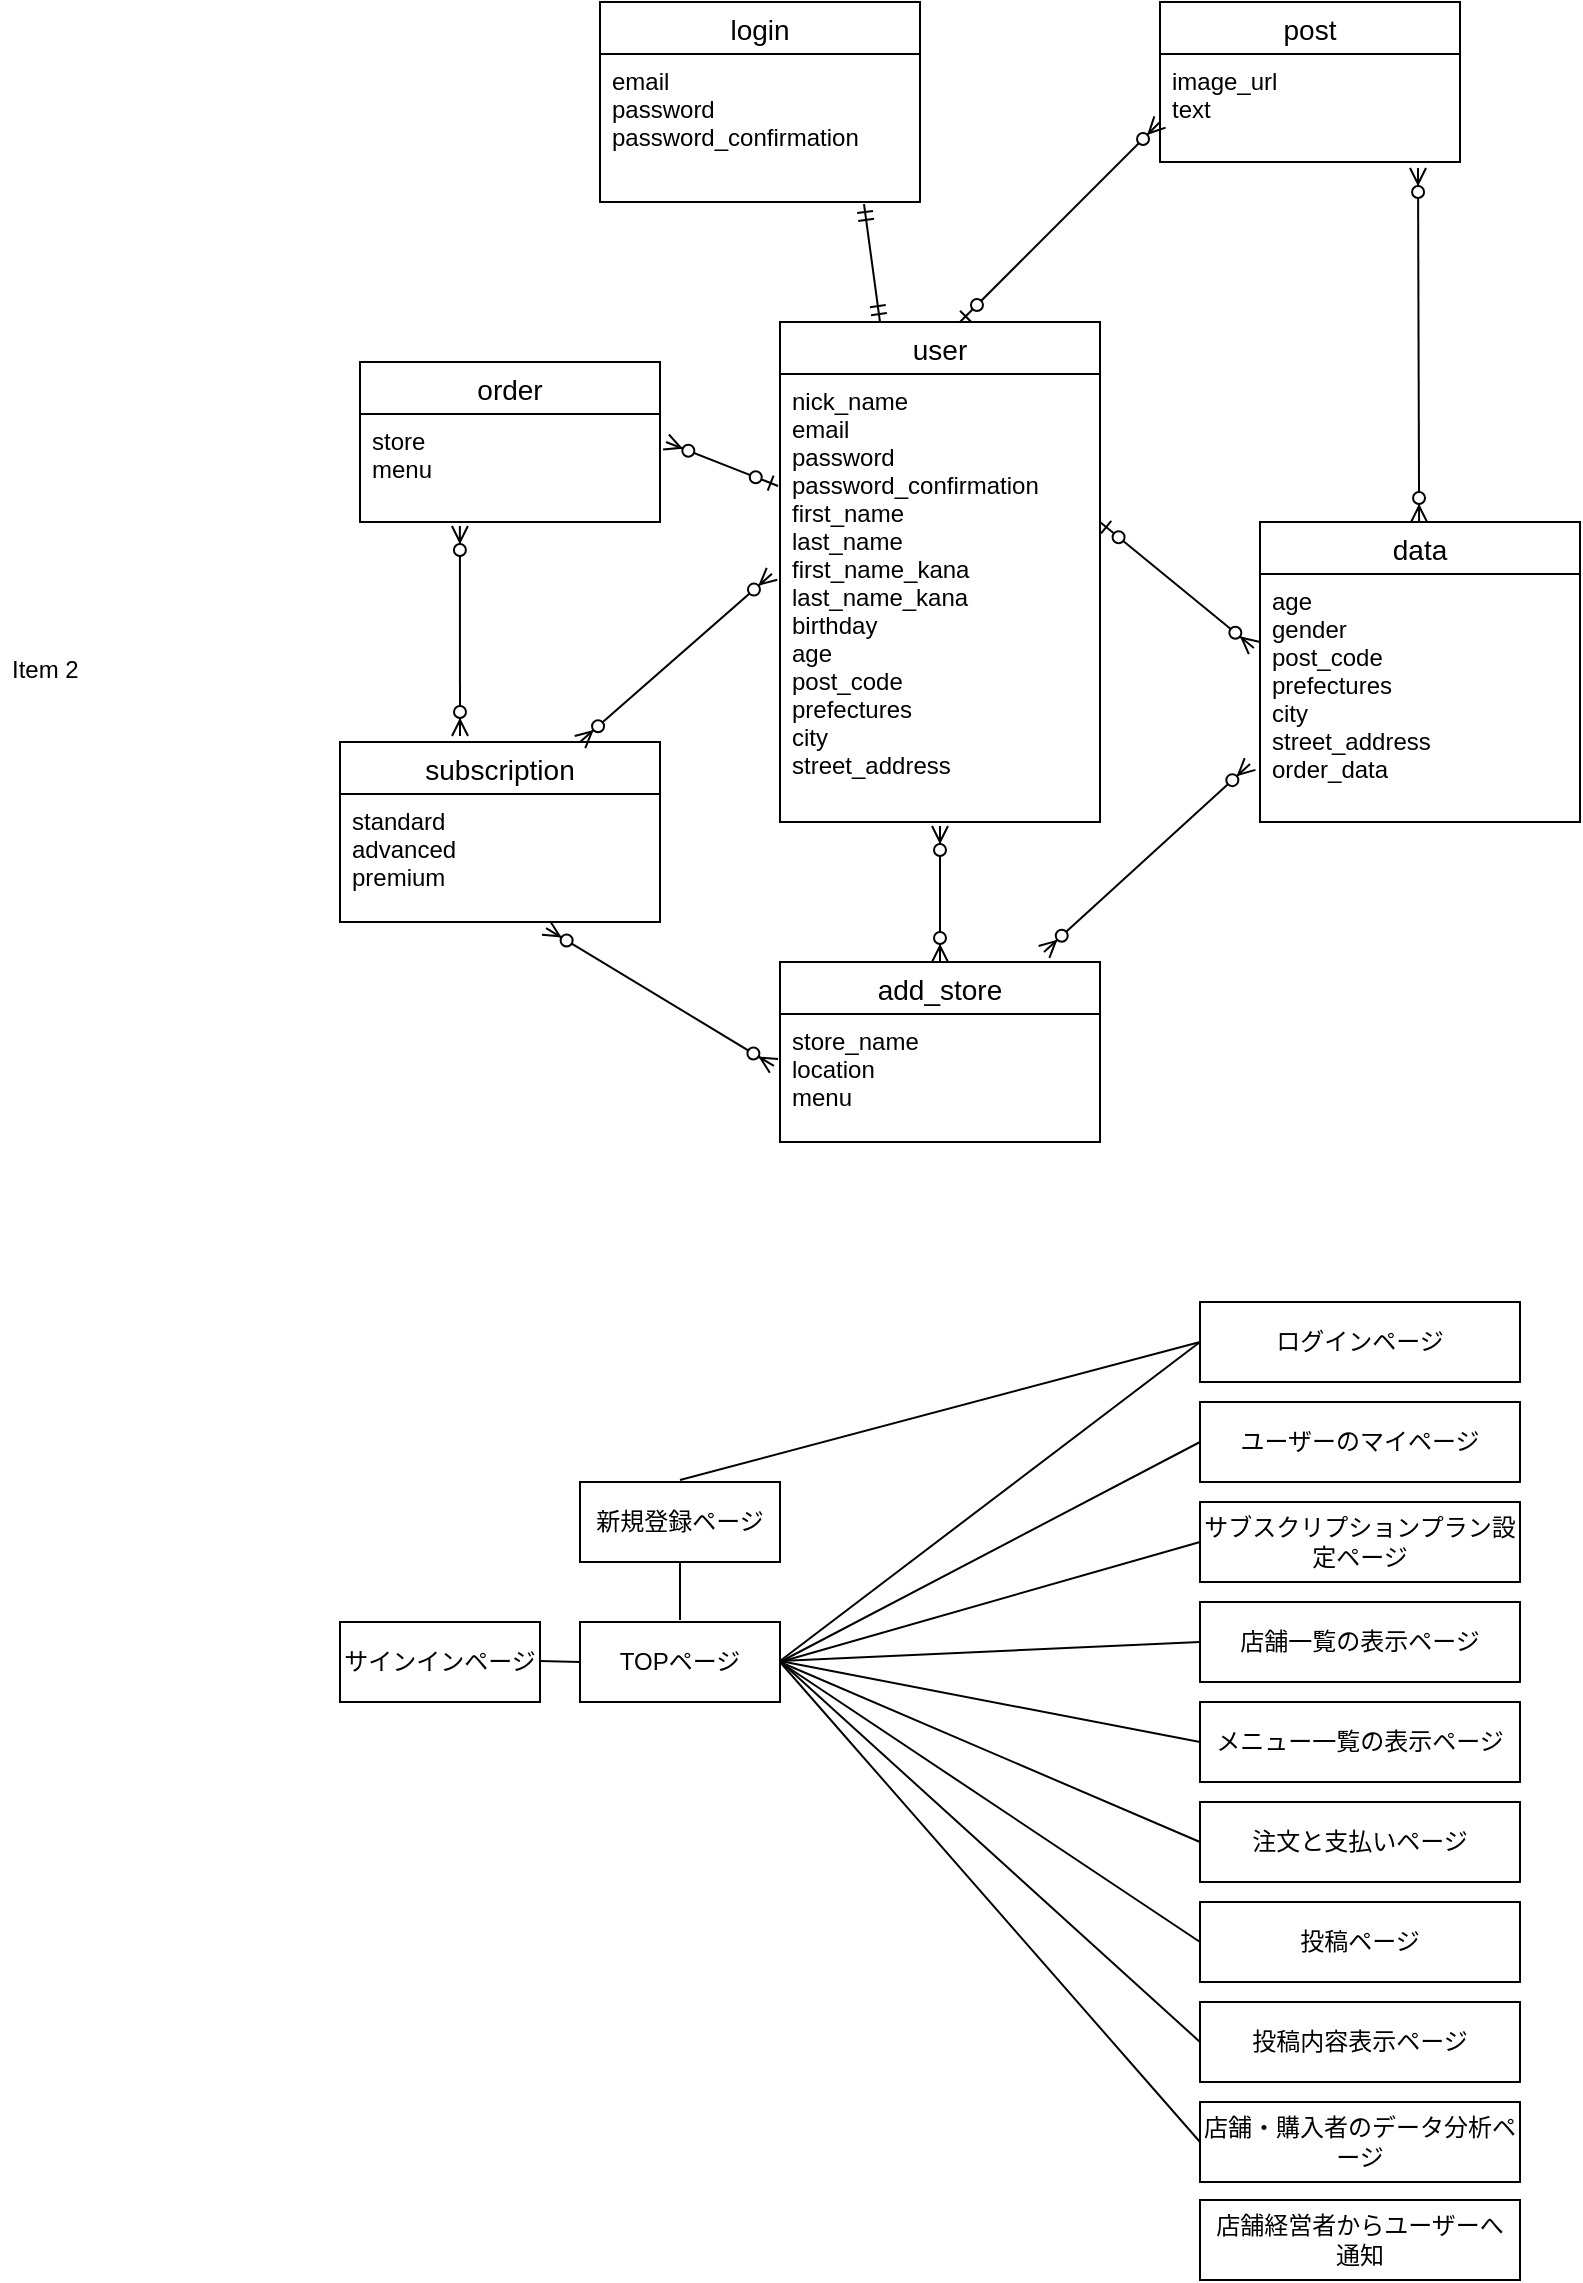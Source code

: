 <mxfile>
    <diagram id="eQgt99fMOz25bY5gY6SI" name="ページ1">
        <mxGraphModel dx="1468" dy="647" grid="1" gridSize="10" guides="1" tooltips="1" connect="1" arrows="1" fold="1" page="1" pageScale="1" pageWidth="827" pageHeight="1169" math="0" shadow="0">
            <root>
                <mxCell id="0"/>
                <mxCell id="1" parent="0"/>
                <mxCell id="2" value="post" style="swimlane;fontStyle=0;childLayout=stackLayout;horizontal=1;startSize=26;horizontalStack=0;resizeParent=1;resizeParentMax=0;resizeLast=0;collapsible=1;marginBottom=0;align=center;fontSize=14;" vertex="1" parent="1">
                    <mxGeometry x="540" y="30" width="150" height="80" as="geometry"/>
                </mxCell>
                <mxCell id="5" value="image_url    &#10;text    &#10;&#10;" style="text;strokeColor=none;fillColor=none;spacingLeft=4;spacingRight=4;overflow=hidden;rotatable=0;points=[[0,0.5],[1,0.5]];portConstraint=eastwest;fontSize=12;" vertex="1" parent="2">
                    <mxGeometry y="26" width="150" height="54" as="geometry"/>
                </mxCell>
                <mxCell id="6" value="login" style="swimlane;fontStyle=0;childLayout=stackLayout;horizontal=1;startSize=26;horizontalStack=0;resizeParent=1;resizeParentMax=0;resizeLast=0;collapsible=1;marginBottom=0;align=center;fontSize=14;" vertex="1" parent="1">
                    <mxGeometry x="260" y="30" width="160" height="100" as="geometry"/>
                </mxCell>
                <mxCell id="9" value="email    &#10;password    &#10;password_confirmation&#10;" style="text;strokeColor=none;fillColor=none;spacingLeft=4;spacingRight=4;overflow=hidden;rotatable=0;points=[[0,0.5],[1,0.5]];portConstraint=eastwest;fontSize=12;" vertex="1" parent="6">
                    <mxGeometry y="26" width="160" height="74" as="geometry"/>
                </mxCell>
                <mxCell id="10" value="user" style="swimlane;fontStyle=0;childLayout=stackLayout;horizontal=1;startSize=26;horizontalStack=0;resizeParent=1;resizeParentMax=0;resizeLast=0;collapsible=1;marginBottom=0;align=center;fontSize=14;" vertex="1" parent="1">
                    <mxGeometry x="350" y="190" width="160" height="250" as="geometry"/>
                </mxCell>
                <mxCell id="13" value="nick_name&#10;email&#10;password&#10;password_confirmation&#10;first_name&#10;last_name&#10;first_name_kana&#10;last_name_kana&#10;birthday    &#10;age    &#10;post_code    &#10;prefectures    &#10;city    &#10;street_address&#10;" style="text;strokeColor=none;fillColor=none;spacingLeft=4;spacingRight=4;overflow=hidden;rotatable=0;points=[[0,0.5],[1,0.5]];portConstraint=eastwest;fontSize=12;" vertex="1" parent="10">
                    <mxGeometry y="26" width="160" height="224" as="geometry"/>
                </mxCell>
                <mxCell id="14" value="add_store" style="swimlane;fontStyle=0;childLayout=stackLayout;horizontal=1;startSize=26;horizontalStack=0;resizeParent=1;resizeParentMax=0;resizeLast=0;collapsible=1;marginBottom=0;align=center;fontSize=14;" vertex="1" parent="1">
                    <mxGeometry x="350" y="510" width="160" height="90" as="geometry"/>
                </mxCell>
                <mxCell id="17" value="store_name    &#10;location    &#10;menu&#10;" style="text;strokeColor=none;fillColor=none;spacingLeft=4;spacingRight=4;overflow=hidden;rotatable=0;points=[[0,0.5],[1,0.5]];portConstraint=eastwest;fontSize=12;" vertex="1" parent="14">
                    <mxGeometry y="26" width="160" height="64" as="geometry"/>
                </mxCell>
                <mxCell id="18" value="subscription" style="swimlane;fontStyle=0;childLayout=stackLayout;horizontal=1;startSize=26;horizontalStack=0;resizeParent=1;resizeParentMax=0;resizeLast=0;collapsible=1;marginBottom=0;align=center;fontSize=14;" vertex="1" parent="1">
                    <mxGeometry x="130" y="400" width="160" height="90" as="geometry"/>
                </mxCell>
                <mxCell id="21" value="standard    &#10;advanced    &#10;premium&#10;" style="text;strokeColor=none;fillColor=none;spacingLeft=4;spacingRight=4;overflow=hidden;rotatable=0;points=[[0,0.5],[1,0.5]];portConstraint=eastwest;fontSize=12;" vertex="1" parent="18">
                    <mxGeometry y="26" width="160" height="64" as="geometry"/>
                </mxCell>
                <mxCell id="22" value="data" style="swimlane;fontStyle=0;childLayout=stackLayout;horizontal=1;startSize=26;horizontalStack=0;resizeParent=1;resizeParentMax=0;resizeLast=0;collapsible=1;marginBottom=0;align=center;fontSize=14;" vertex="1" parent="1">
                    <mxGeometry x="590" y="290" width="160" height="150" as="geometry"/>
                </mxCell>
                <mxCell id="25" value="age    &#10;gender    &#10;post_code    &#10;prefectures    &#10;city    &#10;street_address&#10;order_data" style="text;strokeColor=none;fillColor=none;spacingLeft=4;spacingRight=4;overflow=hidden;rotatable=0;points=[[0,0.5],[1,0.5]];portConstraint=eastwest;fontSize=12;" vertex="1" parent="22">
                    <mxGeometry y="26" width="160" height="124" as="geometry"/>
                </mxCell>
                <mxCell id="26" value="order" style="swimlane;fontStyle=0;childLayout=stackLayout;horizontal=1;startSize=26;horizontalStack=0;resizeParent=1;resizeParentMax=0;resizeLast=0;collapsible=1;marginBottom=0;align=center;fontSize=14;" vertex="1" parent="1">
                    <mxGeometry x="140" y="210" width="150" height="80" as="geometry"/>
                </mxCell>
                <mxCell id="29" value="store      &#10;menu  &#10;&#10;" style="text;strokeColor=none;fillColor=none;spacingLeft=4;spacingRight=4;overflow=hidden;rotatable=0;points=[[0,0.5],[1,0.5]];portConstraint=eastwest;fontSize=12;" vertex="1" parent="26">
                    <mxGeometry y="26" width="150" height="54" as="geometry"/>
                </mxCell>
                <mxCell id="28" value="Item 2" style="text;strokeColor=none;fillColor=none;spacingLeft=4;spacingRight=4;overflow=hidden;rotatable=0;points=[[0,0.5],[1,0.5]];portConstraint=eastwest;fontSize=12;" vertex="1" parent="1">
                    <mxGeometry x="-40" y="350" width="160" height="30" as="geometry"/>
                </mxCell>
                <mxCell id="30" value="" style="fontSize=12;html=1;endArrow=ERmandOne;startArrow=ERmandOne;entryX=0.825;entryY=1.014;entryDx=0;entryDy=0;entryPerimeter=0;" edge="1" parent="1" target="9">
                    <mxGeometry width="100" height="100" relative="1" as="geometry">
                        <mxPoint x="400" y="190" as="sourcePoint"/>
                        <mxPoint x="500" y="90" as="targetPoint"/>
                    </mxGeometry>
                </mxCell>
                <mxCell id="32" value="" style="fontSize=12;html=1;endArrow=ERzeroToMany;endFill=1;startArrow=ERzeroToMany;entryX=0.333;entryY=1.037;entryDx=0;entryDy=0;entryPerimeter=0;exitX=0.375;exitY=-0.033;exitDx=0;exitDy=0;exitPerimeter=0;" edge="1" parent="1" source="18" target="29">
                    <mxGeometry width="100" height="100" relative="1" as="geometry">
                        <mxPoint x="190" y="390" as="sourcePoint"/>
                        <mxPoint x="190" y="300" as="targetPoint"/>
                    </mxGeometry>
                </mxCell>
                <mxCell id="33" value="" style="fontSize=12;html=1;endArrow=ERzeroToMany;endFill=1;startArrow=ERzeroToMany;entryX=-0.025;entryY=0.446;entryDx=0;entryDy=0;entryPerimeter=0;exitX=0.75;exitY=0;exitDx=0;exitDy=0;" edge="1" parent="1" source="18" target="13">
                    <mxGeometry width="100" height="100" relative="1" as="geometry">
                        <mxPoint x="250" y="390" as="sourcePoint"/>
                        <mxPoint x="250.0" y="294.968" as="targetPoint"/>
                    </mxGeometry>
                </mxCell>
                <mxCell id="34" value="" style="fontSize=12;html=1;endArrow=ERzeroToMany;endFill=1;startArrow=ERzeroToMany;entryX=0.5;entryY=1.009;entryDx=0;entryDy=0;entryPerimeter=0;" edge="1" parent="1" target="13">
                    <mxGeometry width="100" height="100" relative="1" as="geometry">
                        <mxPoint x="430" y="510" as="sourcePoint"/>
                        <mxPoint x="429.5" y="449.998" as="targetPoint"/>
                    </mxGeometry>
                </mxCell>
                <mxCell id="35" value="" style="fontSize=12;html=1;endArrow=ERzeroToMany;endFill=1;startArrow=ERzeroToMany;exitX=0.375;exitY=-0.033;exitDx=0;exitDy=0;exitPerimeter=0;entryX=0.86;entryY=1.056;entryDx=0;entryDy=0;entryPerimeter=0;" edge="1" parent="1" target="5">
                    <mxGeometry width="100" height="100" relative="1" as="geometry">
                        <mxPoint x="669.55" y="290" as="sourcePoint"/>
                        <mxPoint x="670" y="120" as="targetPoint"/>
                    </mxGeometry>
                </mxCell>
                <mxCell id="36" value="" style="fontSize=12;html=1;endArrow=ERzeroToMany;endFill=1;startArrow=ERzeroToMany;entryX=-0.031;entryY=0.766;entryDx=0;entryDy=0;entryPerimeter=0;exitX=0.825;exitY=-0.056;exitDx=0;exitDy=0;exitPerimeter=0;" edge="1" parent="1" source="14" target="25">
                    <mxGeometry width="100" height="100" relative="1" as="geometry">
                        <mxPoint x="490" y="500" as="sourcePoint"/>
                        <mxPoint x="570" y="404.968" as="targetPoint"/>
                    </mxGeometry>
                </mxCell>
                <mxCell id="37" value="" style="fontSize=12;html=1;endArrow=ERzeroToMany;endFill=1;startArrow=ERzeroToMany;exitX=-0.019;exitY=0.406;exitDx=0;exitDy=0;exitPerimeter=0;entryX=0.644;entryY=1.047;entryDx=0;entryDy=0;entryPerimeter=0;" edge="1" parent="1" source="17" target="21">
                    <mxGeometry width="100" height="100" relative="1" as="geometry">
                        <mxPoint x="240.05" y="595.03" as="sourcePoint"/>
                        <mxPoint x="250" y="500" as="targetPoint"/>
                    </mxGeometry>
                </mxCell>
                <mxCell id="38" value="" style="fontSize=12;html=1;endArrow=ERzeroToMany;startArrow=ERzeroToOne;" edge="1" parent="1">
                    <mxGeometry width="100" height="100" relative="1" as="geometry">
                        <mxPoint x="440" y="190" as="sourcePoint"/>
                        <mxPoint x="540" y="90" as="targetPoint"/>
                    </mxGeometry>
                </mxCell>
                <mxCell id="40" value="" style="fontSize=12;html=1;endArrow=ERzeroToMany;startArrow=ERzeroToOne;entryX=-0.019;entryY=0.298;entryDx=0;entryDy=0;entryPerimeter=0;" edge="1" parent="1" target="25">
                    <mxGeometry width="100" height="100" relative="1" as="geometry">
                        <mxPoint x="510" y="290" as="sourcePoint"/>
                        <mxPoint x="610" y="190" as="targetPoint"/>
                    </mxGeometry>
                </mxCell>
                <mxCell id="41" value="" style="fontSize=12;html=1;endArrow=ERzeroToMany;startArrow=ERzeroToOne;entryX=1.02;entryY=0.259;entryDx=0;entryDy=0;entryPerimeter=0;exitX=-0.006;exitY=0.25;exitDx=0;exitDy=0;exitPerimeter=0;" edge="1" parent="1" source="13" target="29">
                    <mxGeometry width="100" height="100" relative="1" as="geometry">
                        <mxPoint x="340" y="270" as="sourcePoint"/>
                        <mxPoint x="440" y="170" as="targetPoint"/>
                    </mxGeometry>
                </mxCell>
                <mxCell id="42" value="ユーザーのマイページ" style="whiteSpace=wrap;html=1;align=center;" vertex="1" parent="1">
                    <mxGeometry x="560" y="730" width="160" height="40" as="geometry"/>
                </mxCell>
                <mxCell id="43" value="ログインページ" style="whiteSpace=wrap;html=1;align=center;" vertex="1" parent="1">
                    <mxGeometry x="560" y="680" width="160" height="40" as="geometry"/>
                </mxCell>
                <mxCell id="44" value="サブスクリプションプラン設定ページ" style="whiteSpace=wrap;html=1;align=center;" vertex="1" parent="1">
                    <mxGeometry x="560" y="780" width="160" height="40" as="geometry"/>
                </mxCell>
                <mxCell id="45" value="店舗一覧の表示ページ" style="whiteSpace=wrap;html=1;align=center;" vertex="1" parent="1">
                    <mxGeometry x="560" y="830" width="160" height="40" as="geometry"/>
                </mxCell>
                <mxCell id="46" value="メニュー一覧の表示ページ" style="whiteSpace=wrap;html=1;align=center;" vertex="1" parent="1">
                    <mxGeometry x="560" y="880" width="160" height="40" as="geometry"/>
                </mxCell>
                <mxCell id="47" value="注文と支払いページ" style="whiteSpace=wrap;html=1;align=center;" vertex="1" parent="1">
                    <mxGeometry x="560" y="930" width="160" height="40" as="geometry"/>
                </mxCell>
                <mxCell id="48" value="投稿ページ" style="whiteSpace=wrap;html=1;align=center;" vertex="1" parent="1">
                    <mxGeometry x="560" y="980" width="160" height="40" as="geometry"/>
                </mxCell>
                <mxCell id="49" value="投稿内容表示ページ" style="whiteSpace=wrap;html=1;align=center;" vertex="1" parent="1">
                    <mxGeometry x="560" y="1030" width="160" height="40" as="geometry"/>
                </mxCell>
                <mxCell id="50" value="サインインページ" style="whiteSpace=wrap;html=1;align=center;" vertex="1" parent="1">
                    <mxGeometry x="130" y="840" width="100" height="40" as="geometry"/>
                </mxCell>
                <mxCell id="51" value="TOPページ" style="whiteSpace=wrap;html=1;align=center;" vertex="1" parent="1">
                    <mxGeometry x="250" y="840" width="100" height="40" as="geometry"/>
                </mxCell>
                <mxCell id="52" value="新規登録ページ" style="whiteSpace=wrap;html=1;align=center;" vertex="1" parent="1">
                    <mxGeometry x="250" y="770" width="100" height="40" as="geometry"/>
                </mxCell>
                <mxCell id="53" value="店舗・購入者のデータ分析ページ" style="whiteSpace=wrap;html=1;align=center;" vertex="1" parent="1">
                    <mxGeometry x="560" y="1080" width="160" height="40" as="geometry"/>
                </mxCell>
                <mxCell id="55" value="" style="endArrow=none;html=1;rounded=0;entryX=0;entryY=0.5;entryDx=0;entryDy=0;" edge="1" parent="1" target="43">
                    <mxGeometry relative="1" as="geometry">
                        <mxPoint x="350" y="859.5" as="sourcePoint"/>
                        <mxPoint x="510" y="859.5" as="targetPoint"/>
                    </mxGeometry>
                </mxCell>
                <mxCell id="56" value="" style="endArrow=none;html=1;rounded=0;exitX=1;exitY=0.5;exitDx=0;exitDy=0;entryX=0;entryY=0.5;entryDx=0;entryDy=0;" edge="1" parent="1" source="51" target="42">
                    <mxGeometry relative="1" as="geometry">
                        <mxPoint x="360" y="910" as="sourcePoint"/>
                        <mxPoint x="520" y="910" as="targetPoint"/>
                    </mxGeometry>
                </mxCell>
                <mxCell id="57" value="" style="endArrow=none;html=1;rounded=0;entryX=0;entryY=0.5;entryDx=0;entryDy=0;" edge="1" parent="1" target="44">
                    <mxGeometry relative="1" as="geometry">
                        <mxPoint x="350" y="860" as="sourcePoint"/>
                        <mxPoint x="520" y="910" as="targetPoint"/>
                    </mxGeometry>
                </mxCell>
                <mxCell id="58" value="" style="endArrow=none;html=1;rounded=0;entryX=0;entryY=0.5;entryDx=0;entryDy=0;" edge="1" parent="1" target="45">
                    <mxGeometry relative="1" as="geometry">
                        <mxPoint x="350" y="859.5" as="sourcePoint"/>
                        <mxPoint x="510" y="859.5" as="targetPoint"/>
                    </mxGeometry>
                </mxCell>
                <mxCell id="59" value="" style="endArrow=none;html=1;rounded=0;entryX=0;entryY=0.5;entryDx=0;entryDy=0;" edge="1" parent="1" target="46">
                    <mxGeometry relative="1" as="geometry">
                        <mxPoint x="350" y="859.5" as="sourcePoint"/>
                        <mxPoint x="550" y="900" as="targetPoint"/>
                    </mxGeometry>
                </mxCell>
                <mxCell id="60" value="" style="endArrow=none;html=1;rounded=0;exitX=1;exitY=0.5;exitDx=0;exitDy=0;entryX=0;entryY=0.5;entryDx=0;entryDy=0;" edge="1" parent="1" source="51" target="47">
                    <mxGeometry relative="1" as="geometry">
                        <mxPoint x="360" y="910" as="sourcePoint"/>
                        <mxPoint x="520" y="910" as="targetPoint"/>
                    </mxGeometry>
                </mxCell>
                <mxCell id="61" value="" style="endArrow=none;html=1;rounded=0;exitX=1;exitY=0.5;exitDx=0;exitDy=0;entryX=0;entryY=0.5;entryDx=0;entryDy=0;" edge="1" parent="1" source="51" target="48">
                    <mxGeometry relative="1" as="geometry">
                        <mxPoint x="360" y="910" as="sourcePoint"/>
                        <mxPoint x="520" y="910" as="targetPoint"/>
                    </mxGeometry>
                </mxCell>
                <mxCell id="62" value="" style="endArrow=none;html=1;rounded=0;entryX=0;entryY=0.5;entryDx=0;entryDy=0;" edge="1" parent="1" target="49">
                    <mxGeometry relative="1" as="geometry">
                        <mxPoint x="350" y="859.5" as="sourcePoint"/>
                        <mxPoint x="510" y="859.5" as="targetPoint"/>
                    </mxGeometry>
                </mxCell>
                <mxCell id="63" value="" style="endArrow=none;html=1;rounded=0;entryX=0;entryY=0.5;entryDx=0;entryDy=0;" edge="1" parent="1" target="53">
                    <mxGeometry relative="1" as="geometry">
                        <mxPoint x="350" y="860" as="sourcePoint"/>
                        <mxPoint x="520" y="910" as="targetPoint"/>
                    </mxGeometry>
                </mxCell>
                <mxCell id="64" value="" style="endArrow=none;html=1;rounded=0;entryX=0;entryY=0.5;entryDx=0;entryDy=0;" edge="1" parent="1" target="51">
                    <mxGeometry relative="1" as="geometry">
                        <mxPoint x="230" y="859.5" as="sourcePoint"/>
                        <mxPoint x="240" y="860" as="targetPoint"/>
                    </mxGeometry>
                </mxCell>
                <mxCell id="70" value="" style="endArrow=none;html=1;rounded=0;entryX=0.5;entryY=1;entryDx=0;entryDy=0;" edge="1" parent="1" target="52">
                    <mxGeometry relative="1" as="geometry">
                        <mxPoint x="300" y="839" as="sourcePoint"/>
                        <mxPoint x="460" y="839" as="targetPoint"/>
                    </mxGeometry>
                </mxCell>
                <mxCell id="74" value="" style="endArrow=none;html=1;rounded=0;" edge="1" parent="1">
                    <mxGeometry relative="1" as="geometry">
                        <mxPoint x="300" y="769" as="sourcePoint"/>
                        <mxPoint x="560" y="700" as="targetPoint"/>
                    </mxGeometry>
                </mxCell>
                <mxCell id="75" value="店舗経営者からユーザーへ&lt;br&gt;通知" style="whiteSpace=wrap;html=1;align=center;" vertex="1" parent="1">
                    <mxGeometry x="560" y="1129" width="160" height="40" as="geometry"/>
                </mxCell>
            </root>
        </mxGraphModel>
    </diagram>
</mxfile>